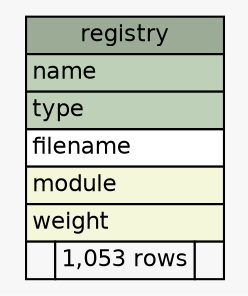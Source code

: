 // dot 2.30.1 on Mac OS X 10.8.3
// SchemaSpy rev 590
digraph "registry" {
  graph [
    rankdir="RL"
    bgcolor="#f7f7f7"
    nodesep="0.18"
    ranksep="0.46"
    fontname="Helvetica"
    fontsize="11"
  ];
  node [
    fontname="Helvetica"
    fontsize="11"
    shape="plaintext"
  ];
  edge [
    arrowsize="0.8"
  ];
  "registry" [
    label=<
    <TABLE BORDER="0" CELLBORDER="1" CELLSPACING="0" BGCOLOR="#ffffff">
      <TR><TD COLSPAN="3" BGCOLOR="#9bab96" ALIGN="CENTER">registry</TD></TR>
      <TR><TD PORT="name" COLSPAN="3" BGCOLOR="#bed1b8" ALIGN="LEFT">name</TD></TR>
      <TR><TD PORT="type" COLSPAN="3" BGCOLOR="#bed1b8" ALIGN="LEFT">type</TD></TR>
      <TR><TD PORT="filename" COLSPAN="3" ALIGN="LEFT">filename</TD></TR>
      <TR><TD PORT="module" COLSPAN="3" BGCOLOR="#f4f7da" ALIGN="LEFT">module</TD></TR>
      <TR><TD PORT="weight" COLSPAN="3" BGCOLOR="#f4f7da" ALIGN="LEFT">weight</TD></TR>
      <TR><TD ALIGN="LEFT" BGCOLOR="#f7f7f7">  </TD><TD ALIGN="RIGHT" BGCOLOR="#f7f7f7">1,053 rows</TD><TD ALIGN="RIGHT" BGCOLOR="#f7f7f7">  </TD></TR>
    </TABLE>>
    URL="tables/registry.html"
    tooltip="registry"
  ];
}
